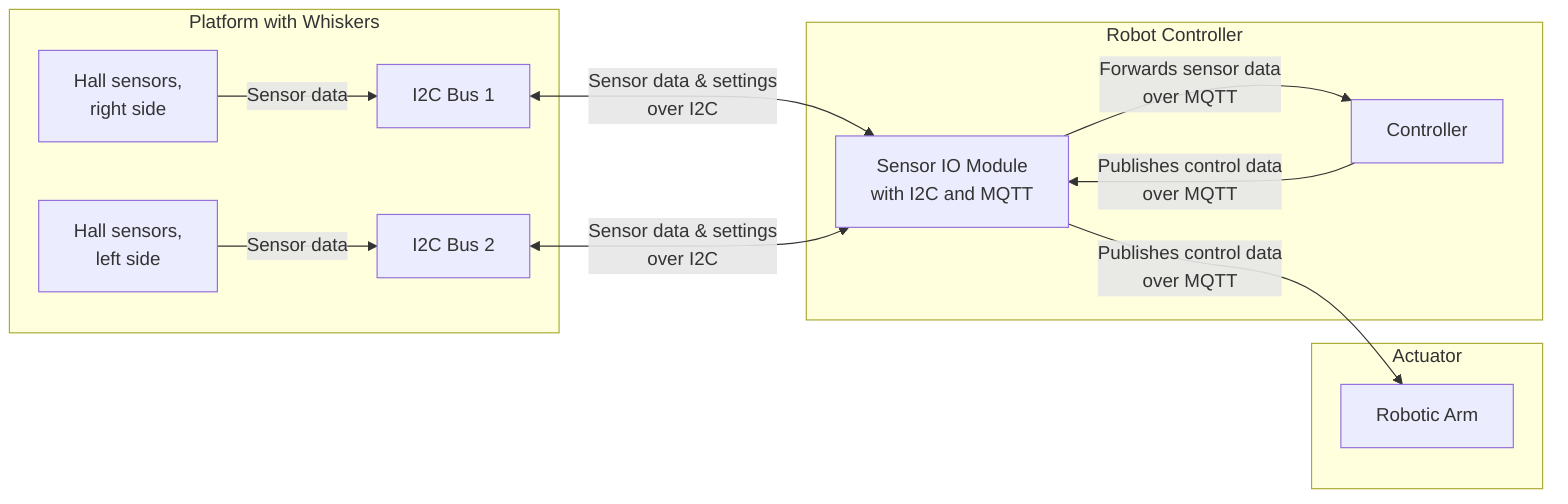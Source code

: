 graph LR;
    subgraph Platform with Whiskers
        W1[Hall sensors,<br>left side]
        W2[Hall sensors,<br>right side]
        B1[I2C Bus 1]
        B2[I2C Bus 2]
    end

    subgraph Actuator
        R[Robotic Arm]
    end

    subgraph Robot Controller
        S[Sensor IO Module<br>with I2C and MQTT]
        C[Controller]
    end

    W1 -->|Sensor data| B2
    W2 -->|Sensor data| B1

    B1 <-->|Sensor data & settings<br>over I2C| S
    B2 <-->|Sensor data & settings<br>over I2C| S
    S -->|Forwards sensor data<br>over MQTT| C
    S -->|Publishes control data<br>over MQTT| R
    C -->|Publishes control data<br>over MQTT| S